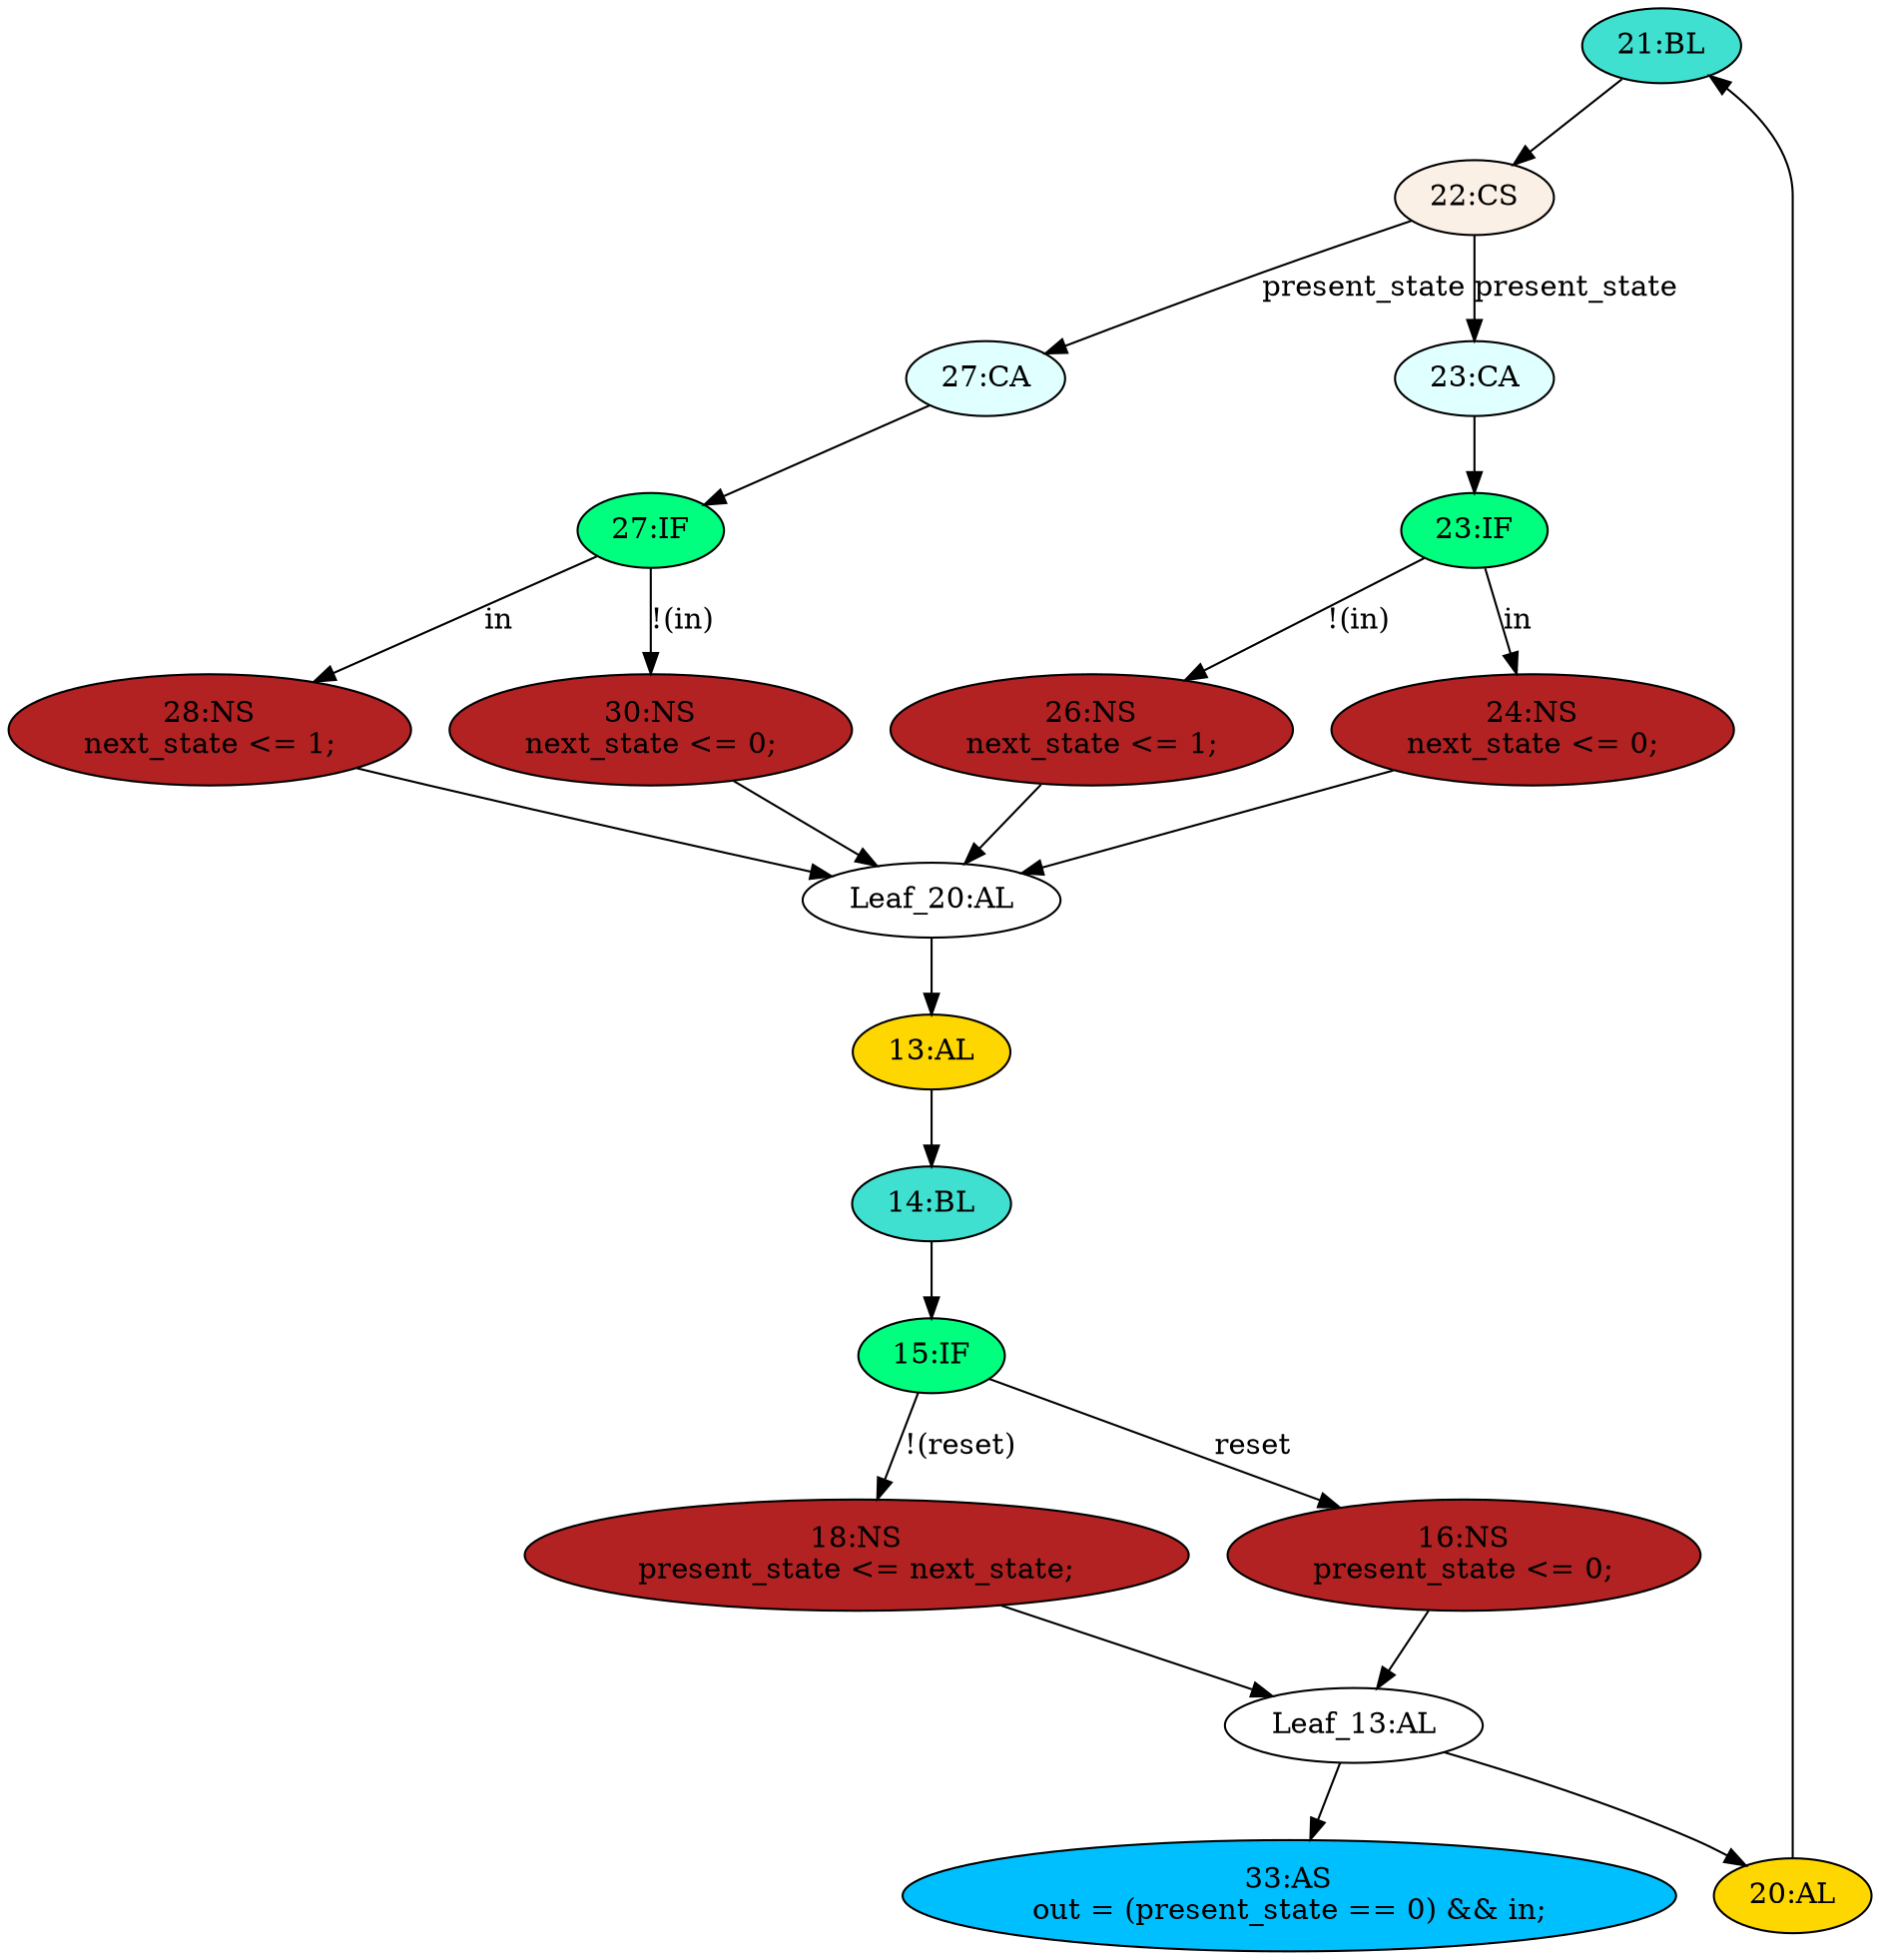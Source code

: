 strict digraph "compose( ,  )" {
	node [label="\N"];
	"21:BL"	[ast="<pyverilog.vparser.ast.Block object at 0x7fe465f31050>",
		fillcolor=turquoise,
		label="21:BL",
		statements="[]",
		style=filled,
		typ=Block];
	"22:CS"	[ast="<pyverilog.vparser.ast.CaseStatement object at 0x7fe465f26650>",
		fillcolor=linen,
		label="22:CS",
		statements="[]",
		style=filled,
		typ=CaseStatement];
	"21:BL" -> "22:CS"	[cond="[]",
		lineno=None];
	"27:IF"	[ast="<pyverilog.vparser.ast.IfStatement object at 0x7fe465fa0450>",
		fillcolor=springgreen,
		label="27:IF",
		statements="[]",
		style=filled,
		typ=IfStatement];
	"28:NS"	[ast="<pyverilog.vparser.ast.NonblockingSubstitution object at 0x7fe465fa0f90>",
		fillcolor=firebrick,
		label="28:NS
next_state <= 1;",
		statements="[<pyverilog.vparser.ast.NonblockingSubstitution object at 0x7fe465fa0f90>]",
		style=filled,
		typ=NonblockingSubstitution];
	"27:IF" -> "28:NS"	[cond="['in']",
		label=in,
		lineno=27];
	"30:NS"	[ast="<pyverilog.vparser.ast.NonblockingSubstitution object at 0x7fe465f46150>",
		fillcolor=firebrick,
		label="30:NS
next_state <= 0;",
		statements="[<pyverilog.vparser.ast.NonblockingSubstitution object at 0x7fe465f46150>]",
		style=filled,
		typ=NonblockingSubstitution];
	"27:IF" -> "30:NS"	[cond="['in']",
		label="!(in)",
		lineno=27];
	"26:NS"	[ast="<pyverilog.vparser.ast.NonblockingSubstitution object at 0x7fe465f26290>",
		fillcolor=firebrick,
		label="26:NS
next_state <= 1;",
		statements="[<pyverilog.vparser.ast.NonblockingSubstitution object at 0x7fe465f26290>]",
		style=filled,
		typ=NonblockingSubstitution];
	"Leaf_20:AL"	[def_var="['next_state']",
		label="Leaf_20:AL"];
	"26:NS" -> "Leaf_20:AL"	[cond="[]",
		lineno=None];
	"27:CA"	[ast="<pyverilog.vparser.ast.Case object at 0x7fe465f26f50>",
		fillcolor=lightcyan,
		label="27:CA",
		statements="[]",
		style=filled,
		typ=Case];
	"27:CA" -> "27:IF"	[cond="[]",
		lineno=None];
	"15:IF"	[ast="<pyverilog.vparser.ast.IfStatement object at 0x7fe465f23890>",
		fillcolor=springgreen,
		label="15:IF",
		statements="[]",
		style=filled,
		typ=IfStatement];
	"18:NS"	[ast="<pyverilog.vparser.ast.NonblockingSubstitution object at 0x7fe465ece550>",
		fillcolor=firebrick,
		label="18:NS
present_state <= next_state;",
		statements="[<pyverilog.vparser.ast.NonblockingSubstitution object at 0x7fe465ece550>]",
		style=filled,
		typ=NonblockingSubstitution];
	"15:IF" -> "18:NS"	[cond="['reset']",
		label="!(reset)",
		lineno=15];
	"16:NS"	[ast="<pyverilog.vparser.ast.NonblockingSubstitution object at 0x7fe465f23e10>",
		fillcolor=firebrick,
		label="16:NS
present_state <= 0;",
		statements="[<pyverilog.vparser.ast.NonblockingSubstitution object at 0x7fe465f23e10>]",
		style=filled,
		typ=NonblockingSubstitution];
	"15:IF" -> "16:NS"	[cond="['reset']",
		label=reset,
		lineno=15];
	"13:AL"	[ast="<pyverilog.vparser.ast.Always object at 0x7fe465ed6810>",
		clk_sens=True,
		fillcolor=gold,
		label="13:AL",
		sens="['clk']",
		statements="[]",
		style=filled,
		typ=Always,
		use_var="['reset', 'next_state']"];
	"14:BL"	[ast="<pyverilog.vparser.ast.Block object at 0x7fe465ed6bd0>",
		fillcolor=turquoise,
		label="14:BL",
		statements="[]",
		style=filled,
		typ=Block];
	"13:AL" -> "14:BL"	[cond="[]",
		lineno=None];
	"33:AS"	[ast="<pyverilog.vparser.ast.Assign object at 0x7fe465b98a10>",
		def_var="['out']",
		fillcolor=deepskyblue,
		label="33:AS
out = (present_state == 0) && in;",
		statements="[]",
		style=filled,
		typ=Assign,
		use_var="['present_state', 'in']"];
	"Leaf_13:AL"	[def_var="['present_state']",
		label="Leaf_13:AL"];
	"18:NS" -> "Leaf_13:AL"	[cond="[]",
		lineno=None];
	"20:AL"	[ast="<pyverilog.vparser.ast.Always object at 0x7fe466fd5450>",
		clk_sens=False,
		fillcolor=gold,
		label="20:AL",
		sens="['in', 'present_state']",
		statements="[]",
		style=filled,
		typ=Always,
		use_var="['present_state', 'in']"];
	"20:AL" -> "21:BL"	[cond="[]",
		lineno=None];
	"14:BL" -> "15:IF"	[cond="[]",
		lineno=None];
	"16:NS" -> "Leaf_13:AL"	[cond="[]",
		lineno=None];
	"28:NS" -> "Leaf_20:AL"	[cond="[]",
		lineno=None];
	"Leaf_13:AL" -> "33:AS";
	"Leaf_13:AL" -> "20:AL";
	"22:CS" -> "27:CA"	[cond="['present_state']",
		label=present_state,
		lineno=22];
	"23:CA"	[ast="<pyverilog.vparser.ast.Case object at 0x7fe465f3d6d0>",
		fillcolor=lightcyan,
		label="23:CA",
		statements="[]",
		style=filled,
		typ=Case];
	"22:CS" -> "23:CA"	[cond="['present_state']",
		label=present_state,
		lineno=22];
	"24:NS"	[ast="<pyverilog.vparser.ast.NonblockingSubstitution object at 0x7fe465f26150>",
		fillcolor=firebrick,
		label="24:NS
next_state <= 0;",
		statements="[<pyverilog.vparser.ast.NonblockingSubstitution object at 0x7fe465f26150>]",
		style=filled,
		typ=NonblockingSubstitution];
	"24:NS" -> "Leaf_20:AL"	[cond="[]",
		lineno=None];
	"23:IF"	[ast="<pyverilog.vparser.ast.IfStatement object at 0x7fe465f26ad0>",
		fillcolor=springgreen,
		label="23:IF",
		statements="[]",
		style=filled,
		typ=IfStatement];
	"23:IF" -> "26:NS"	[cond="['in']",
		label="!(in)",
		lineno=23];
	"23:IF" -> "24:NS"	[cond="['in']",
		label=in,
		lineno=23];
	"23:CA" -> "23:IF"	[cond="[]",
		lineno=None];
	"30:NS" -> "Leaf_20:AL"	[cond="[]",
		lineno=None];
	"Leaf_20:AL" -> "13:AL";
}
